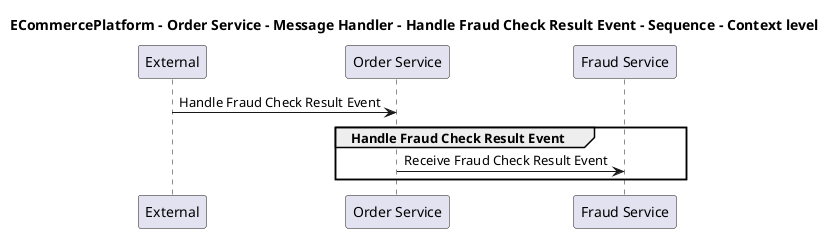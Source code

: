 @startuml

title ECommercePlatform - Order Service - Message Handler - Handle Fraud Check Result Event - Sequence - Context level

participant "External" as C4InterFlow.SoftwareSystems.ExternalSystem
participant "Order Service" as ECommercePlatform.SoftwareSystems.OrderService
participant "Fraud Service" as ECommercePlatform.SoftwareSystems.FraudService

C4InterFlow.SoftwareSystems.ExternalSystem -> ECommercePlatform.SoftwareSystems.OrderService : Handle Fraud Check Result Event
group Handle Fraud Check Result Event
ECommercePlatform.SoftwareSystems.OrderService -> ECommercePlatform.SoftwareSystems.FraudService : Receive Fraud Check Result Event
end


@enduml

